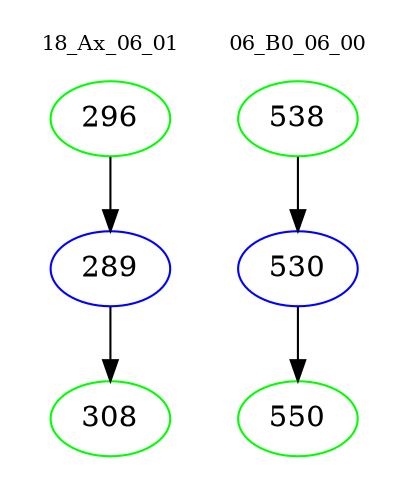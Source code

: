 digraph{
subgraph cluster_0 {
color = white
label = "18_Ax_06_01";
fontsize=10;
T0_296 [label="296", color="green"]
T0_296 -> T0_289 [color="black"]
T0_289 [label="289", color="blue"]
T0_289 -> T0_308 [color="black"]
T0_308 [label="308", color="green"]
}
subgraph cluster_1 {
color = white
label = "06_B0_06_00";
fontsize=10;
T1_538 [label="538", color="green"]
T1_538 -> T1_530 [color="black"]
T1_530 [label="530", color="blue"]
T1_530 -> T1_550 [color="black"]
T1_550 [label="550", color="green"]
}
}
